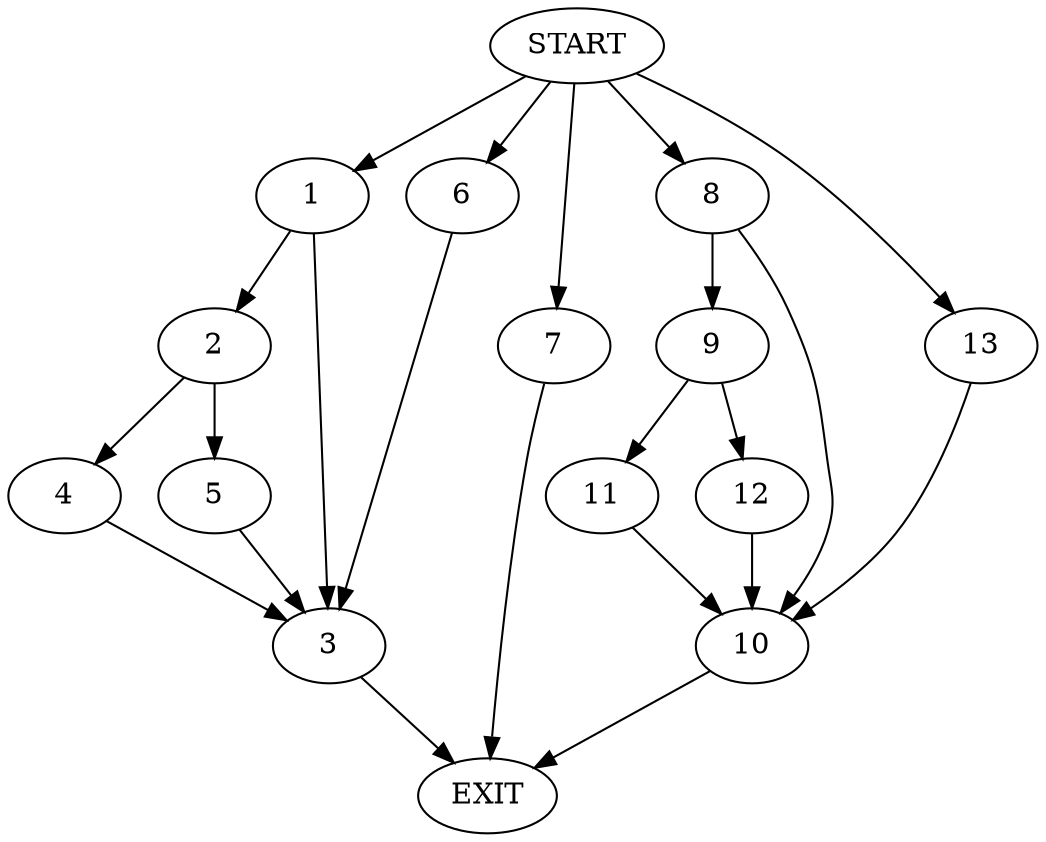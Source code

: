 digraph {
0 [label="START"]
14 [label="EXIT"]
0 -> 1
1 -> 2
1 -> 3
3 -> 14
2 -> 4
2 -> 5
5 -> 3
4 -> 3
0 -> 6
6 -> 3
0 -> 7
7 -> 14
0 -> 8
8 -> 9
8 -> 10
9 -> 11
9 -> 12
10 -> 14
12 -> 10
11 -> 10
0 -> 13
13 -> 10
}
